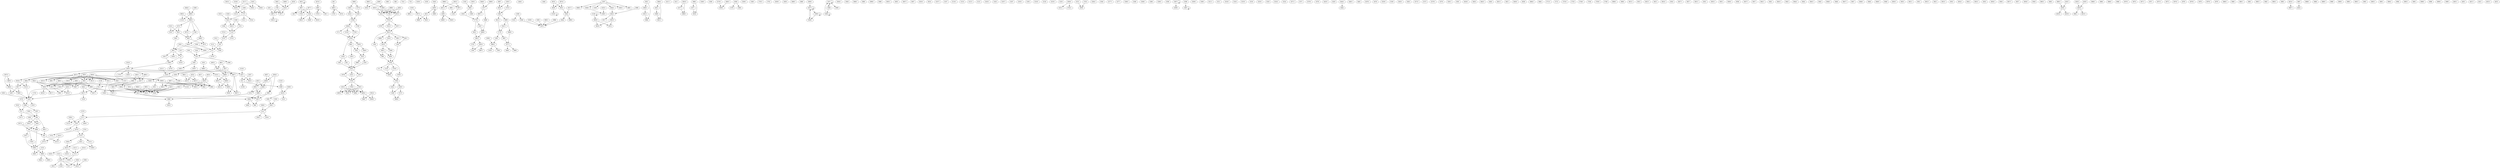 digraph adj {
graph [k=96]
edge [d=-95]
"32+" [l=107 C=3060]
"32-" [l=107 C=3060]
"140+" [l=234 C=4866]
"140-" [l=234 C=4866]
"275+" [l=105 C=2550]
"275-" [l=105 C=2550]
"331+" [l=175 C=20400]
"331-" [l=175 C=20400]
"363+" [l=96 C=255]
"363-" [l=96 C=255]
"366+" [l=97 C=510]
"366-" [l=97 C=510]
"394+" [l=153 C=14790]
"394-" [l=153 C=14790]
"491+" [l=4111 C=62013]
"491-" [l=4111 C=62013]
"514+" [l=109 C=3570]
"514-" [l=109 C=3570]
"517+" [l=105 C=2550]
"517-" [l=105 C=2550]
"520+" [l=106 C=2805]
"520-" [l=106 C=2805]
"571+" [l=188 C=3673]
"571-" [l=188 C=3673]
"598+" [l=1358 C=12988]
"598-" [l=1358 C=12988]
"724+" [l=1220 C=58476]
"724-" [l=1220 C=58476]
"842+" [l=481 C=9414]
"842-" [l=481 C=9414]
"860+" [l=254 C=5630]
"860-" [l=254 C=5630]
"909+" [l=146 C=1598]
"909-" [l=146 C=1598]
"1029+" [l=297 C=1628]
"1029-" [l=297 C=1628]
"1132+" [l=99 C=1020]
"1132-" [l=99 C=1020]
"1185+" [l=242 C=8154]
"1185-" [l=242 C=8154]
"1221+" [l=191 C=801]
"1221-" [l=191 C=801]
"1265+" [l=252 C=3440]
"1265-" [l=252 C=3440]
"1326+" [l=137 C=760]
"1326-" [l=137 C=760]
"1382+" [l=725 C=9707]
"1382-" [l=725 C=9707]
"1385+" [l=438 C=13223]
"1385-" [l=438 C=13223]
"1454+" [l=191 C=6725]
"1454-" [l=191 C=6725]
"1455+" [l=209 C=10225]
"1455-" [l=209 C=10225]
"1456+" [l=149 C=6493]
"1456-" [l=149 C=6493]
"1484+" [l=234 C=553]
"1484-" [l=234 C=553]
"1492+" [l=190 C=1802]
"1492-" [l=190 C=1802]
"1580+" [l=149 C=7007]
"1580-" [l=149 C=7007]
"1593+" [l=213 C=4462]
"1593-" [l=213 C=4462]
"1735+" [l=264 C=4581]
"1735-" [l=264 C=4581]
"1785+" [l=315 C=5046]
"1785-" [l=315 C=5046]
"1861+" [l=146 C=3019]
"1861-" [l=146 C=3019]
"1902+" [l=156 C=3495]
"1902-" [l=156 C=3495]
"1917+" [l=295 C=1768]
"1917-" [l=295 C=1768]
"1925+" [l=381 C=3720]
"1925-" [l=381 C=3720]
"1978+" [l=191 C=3736]
"1978-" [l=191 C=3736]
"2013+" [l=191 C=4569]
"2013-" [l=191 C=4569]
"2046+" [l=285 C=1176]
"2046-" [l=285 C=1176]
"2060+" [l=191 C=457]
"2060-" [l=191 C=457]
"2129+" [l=188 C=4642]
"2129-" [l=188 C=4642]
"2133+" [l=188 C=2863]
"2133-" [l=188 C=2863]
"2183+" [l=239 C=1690]
"2183-" [l=239 C=1690]
"2205+" [l=195 C=5111]
"2205-" [l=195 C=5111]
"2207+" [l=190 C=8863]
"2207-" [l=190 C=8863]
"2245+" [l=181 C=839]
"2245-" [l=181 C=839]
"2253+" [l=541 C=6932]
"2253-" [l=541 C=6932]
"2267+" [l=192 C=3951]
"2267-" [l=192 C=3951]
"2280+" [l=269 C=1546]
"2280-" [l=269 C=1546]
"2304+" [l=191 C=1045]
"2304-" [l=191 C=1045]
"2345+" [l=150 C=4097]
"2345-" [l=150 C=4097]
"2369+" [l=146 C=739]
"2369-" [l=146 C=739]
"2377+" [l=167 C=2665]
"2377-" [l=167 C=2665]
"2395+" [l=281 C=2071]
"2395-" [l=281 C=2071]
"2409+" [l=129 C=660]
"2409-" [l=129 C=660]
"2411+" [l=214 C=497]
"2411-" [l=214 C=497]
"2425+" [l=169 C=4062]
"2425-" [l=169 C=4062]
"2477+" [l=401 C=6194]
"2477-" [l=401 C=6194]
"2511+" [l=150 C=184]
"2511-" [l=150 C=184]
"2525+" [l=189 C=3227]
"2525-" [l=189 C=3227]
"2569+" [l=201 C=699]
"2569-" [l=201 C=699]
"2575+" [l=191 C=2075]
"2575-" [l=191 C=2075]
"2578+" [l=204 C=642]
"2578-" [l=204 C=642]
"2580+" [l=191 C=286]
"2580-" [l=191 C=286]
"2590+" [l=112 C=45]
"2590-" [l=112 C=45]
"2602+" [l=112 C=461]
"2602-" [l=112 C=461]
"2618+" [l=192 C=2663]
"2618-" [l=192 C=2663]
"2641+" [l=191 C=2108]
"2641-" [l=191 C=2108]
"2644+" [l=196 C=506]
"2644-" [l=196 C=506]
"2645+" [l=137 C=842]
"2645-" [l=137 C=842]
"2651+" [l=168 C=1179]
"2651-" [l=168 C=1179]
"2669+" [l=191 C=422]
"2669-" [l=191 C=422]
"2690+" [l=192 C=1839]
"2690-" [l=192 C=1839]
"2696+" [l=310 C=2342]
"2696-" [l=310 C=2342]
"2702+" [l=264 C=834]
"2702-" [l=264 C=834]
"2703+" [l=289 C=2243]
"2703-" [l=289 C=2243]
"2749+" [l=191 C=317]
"2749-" [l=191 C=317]
"2779+" [l=155 C=1740]
"2779-" [l=155 C=1740]
"2784+" [l=191 C=1908]
"2784-" [l=191 C=1908]
"2830+" [l=156 C=2408]
"2830-" [l=156 C=2408]
"2837+" [l=228 C=1388]
"2837-" [l=228 C=1388]
"2839+" [l=268 C=586]
"2839-" [l=268 C=586]
"2844+" [l=191 C=450]
"2844-" [l=191 C=450]
"2865+" [l=123 C=641]
"2865-" [l=123 C=641]
"2880+" [l=269 C=1295]
"2880-" [l=269 C=1295]
"2886+" [l=121 C=402]
"2886-" [l=121 C=402]
"2888+" [l=194 C=2169]
"2888-" [l=194 C=2169]
"2909+" [l=189 C=1139]
"2909-" [l=189 C=1139]
"2925+" [l=133 C=101]
"2925-" [l=133 C=101]
"2956+" [l=215 C=744]
"2956-" [l=215 C=744]
"2972+" [l=191 C=502]
"2972-" [l=191 C=502]
"2980+" [l=303 C=1413]
"2980-" [l=303 C=1413]
"2996+" [l=280 C=1664]
"2996-" [l=280 C=1664]
"2998+" [l=201 C=661]
"2998-" [l=201 C=661]
"3005+" [l=128 C=92]
"3005-" [l=128 C=92]
"3007+" [l=257 C=1648]
"3007-" [l=257 C=1648]
"3016+" [l=208 C=626]
"3016-" [l=208 C=626]
"3025+" [l=191 C=1200]
"3025-" [l=191 C=1200]
"3043+" [l=131 C=87]
"3043-" [l=131 C=87]
"3046+" [l=191 C=1629]
"3046-" [l=191 C=1629]
"3072+" [l=127 C=66]
"3072-" [l=127 C=66]
"3083+" [l=267 C=997]
"3083-" [l=267 C=997]
"3084+" [l=147 C=2040]
"3084-" [l=147 C=2040]
"3107+" [l=111 C=33]
"3107-" [l=111 C=33]
"3113+" [l=110 C=57]
"3113-" [l=110 C=57]
"3116+" [l=314 C=1056]
"3116-" [l=314 C=1056]
"3118+" [l=128 C=77]
"3118-" [l=128 C=77]
"3122+" [l=209 C=561]
"3122-" [l=209 C=561]
"3139+" [l=138 C=96]
"3139-" [l=138 C=96]
"3150+" [l=138 C=159]
"3150-" [l=138 C=159]
"3159+" [l=203 C=774]
"3159-" [l=203 C=774]
"3163+" [l=194 C=382]
"3163-" [l=194 C=382]
"3180+" [l=140 C=103]
"3180-" [l=140 C=103]
"3187+" [l=196 C=478]
"3187-" [l=196 C=478]
"3190+" [l=150 C=383]
"3190-" [l=150 C=383]
"3195+" [l=139 C=184]
"3195-" [l=139 C=184]
"3206+" [l=205 C=812]
"3206-" [l=205 C=812]
"3213+" [l=134 C=87]
"3213-" [l=134 C=87]
"3217+" [l=152 C=116]
"3217-" [l=152 C=116]
"3218+" [l=212 C=790]
"3218-" [l=212 C=790]
"3220+" [l=230 C=323]
"3220-" [l=230 C=323]
"3221+" [l=118 C=59]
"3221-" [l=118 C=59]
"3228+" [l=191 C=297]
"3228-" [l=191 C=297]
"3231+" [l=193 C=576]
"3231-" [l=193 C=576]
"3260+" [l=127 C=72]
"3260-" [l=127 C=72]
"3261+" [l=109 C=34]
"3261-" [l=109 C=34]
"3264+" [l=202 C=481]
"3264-" [l=202 C=481]
"3265+" [l=172 C=274]
"3265-" [l=172 C=274]
"3266+" [l=122 C=76]
"3266-" [l=122 C=76]
"3267+" [l=173 C=186]
"3267-" [l=173 C=186]
"3268+" [l=132 C=94]
"3268-" [l=132 C=94]
"3269+" [l=191 C=1089]
"3269-" [l=191 C=1089]
"3277+" [l=246 C=401]
"3277-" [l=246 C=401]
"3278+" [l=123 C=57]
"3278-" [l=123 C=57]
"3279+" [l=128 C=90]
"3279-" [l=128 C=90]
"3280+" [l=208 C=570]
"3280-" [l=208 C=570]
"3284+" [l=140 C=136]
"3284-" [l=140 C=136]
"3286+" [l=232 C=718]
"3286-" [l=232 C=718]
"3289+" [l=128 C=125]
"3289-" [l=128 C=125]
"3290+" [l=144 C=139]
"3290-" [l=144 C=139]
"3292+" [l=138 C=129]
"3292-" [l=138 C=129]
"3294+" [l=150 C=244]
"3294-" [l=150 C=244]
"3297+" [l=128 C=148]
"3297-" [l=128 C=148]
"3299+" [l=158 C=128]
"3299-" [l=158 C=128]
"3300+" [l=127 C=90]
"3300-" [l=127 C=90]
"3303+" [l=116 C=44]
"3303-" [l=116 C=44]
"3304+" [l=123 C=69]
"3304-" [l=123 C=69]
"3305+" [l=138 C=88]
"3305-" [l=138 C=88]
"3306+" [l=190 C=1487]
"3306-" [l=190 C=1487]
"3309+" [l=123 C=66]
"3309-" [l=123 C=66]
"3310+" [l=113 C=46]
"3310-" [l=113 C=46]
"3311+" [l=114 C=43]
"3311-" [l=114 C=43]
"3312+" [l=113 C=51]
"3312-" [l=113 C=51]
"3313+" [l=127 C=100]
"3313-" [l=127 C=100]
"3314+" [l=151 C=159]
"3314-" [l=151 C=159]
"3316+" [l=127 C=126]
"3316-" [l=127 C=126]
"3317+" [l=127 C=91]
"3317-" [l=127 C=91]
"3318+" [l=134 C=105]
"3318-" [l=134 C=105]
"3319+" [l=116 C=44]
"3319-" [l=116 C=44]
"3320+" [l=151 C=114]
"3320-" [l=151 C=114]
"3323+" [l=102 C=16]
"3323-" [l=102 C=16]
"3324+" [l=151 C=161]
"3324-" [l=151 C=161]
"3325+" [l=123 C=69]
"3325-" [l=123 C=69]
"3326+" [l=149 C=167]
"3326-" [l=149 C=167]
"3357+" [l=96 C=255]
"3357-" [l=96 C=255]
"3369+" [l=798 C=179265]
"3369-" [l=798 C=179265]
"3370+" [l=651 C=141780]
"3370-" [l=651 C=141780]
"3371+" [l=22028 C=273769]
"3371-" [l=22028 C=273769]
"3372+" [l=172 C=19635]
"3372-" [l=172 C=19635]
"3378+" [l=26375 C=326016]
"3378-" [l=26375 C=326016]
"3381+" [l=435 C=86700]
"3381-" [l=435 C=86700]
"3382+" [l=244 C=37995]
"3382-" [l=244 C=37995]
"3387+" [l=4413 C=715442]
"3387-" [l=4413 C=715442]
"3396+" [l=180 C=21675]
"3396-" [l=180 C=21675]
"3419+" [l=205 C=28050]
"3419-" [l=205 C=28050]
"3420+" [l=7893 C=74545]
"3420-" [l=7893 C=74545]
"3423+" [l=225 C=33150]
"3423-" [l=225 C=33150]
"3429+" [l=125 C=7650]
"3429-" [l=125 C=7650]
"3435+" [l=144 C=12495]
"3435-" [l=144 C=12495]
"3437+" [l=237 C=36210]
"3437-" [l=237 C=36210]
"3443+" [l=147 C=13260]
"3443-" [l=147 C=13260]
"3444+" [l=8050 C=89509]
"3444-" [l=8050 C=89509]
"3452+" [l=173 C=19890]
"3452-" [l=173 C=19890]
"3465+" [l=5630 C=57909]
"3465-" [l=5630 C=57909]
"3474+" [l=9772 C=112901]
"3474-" [l=9772 C=112901]
"3476+" [l=34019 C=373690]
"3476-" [l=34019 C=373690]
"3502+" [l=108 C=3315]
"3502-" [l=108 C=3315]
"3535+" [l=4873 C=33873]
"3535-" [l=4873 C=33873]
"3539+" [l=39056 C=425131]
"3539-" [l=39056 C=425131]
"3540+" [l=13573 C=148810]
"3540-" [l=13573 C=148810]
"3547+" [l=302 C=5485]
"3547-" [l=302 C=5485]
"3563+" [l=9907 C=117728]
"3563-" [l=9907 C=117728]
"3573+" [l=16124 C=176469]
"3573-" [l=16124 C=176469]
"3579+" [l=33037 C=405774]
"3579-" [l=33037 C=405774]
"3585+" [l=7129 C=72113]
"3585-" [l=7129 C=72113]
"3591+" [l=787 C=2933]
"3591-" [l=787 C=2933]
"3612+" [l=407 C=7986]
"3612-" [l=407 C=7986]
"3622+" [l=425 C=59367]
"3622-" [l=425 C=59367]
"3626+" [l=5875 C=55418]
"3626-" [l=5875 C=55418]
"3635+" [l=239 C=7321]
"3635-" [l=239 C=7321]
"3643+" [l=4075 C=40655]
"3643-" [l=4075 C=40655]
"3649+" [l=422 C=4817]
"3649-" [l=422 C=4817]
"3651+" [l=4227 C=42016]
"3651-" [l=4227 C=42016]
"3656+" [l=204 C=12041]
"3656-" [l=204 C=12041]
"3658+" [l=2124 C=17590]
"3658-" [l=2124 C=17590]
"3664+" [l=7510 C=65728]
"3664-" [l=7510 C=65728]
"3682+" [l=3179 C=51086]
"3682-" [l=3179 C=51086]
"3683+" [l=332 C=5926]
"3683-" [l=332 C=5926]
"3687+" [l=272 C=3718]
"3687-" [l=272 C=3718]
"3698+" [l=539 C=10852]
"3698-" [l=539 C=10852]
"3699+" [l=200 C=7088]
"3699-" [l=200 C=7088]
"3713+" [l=586 C=2512]
"3713-" [l=586 C=2512]
"3720+" [l=4759 C=48089]
"3720-" [l=4759 C=48089]
"3732+" [l=295 C=3849]
"3732-" [l=295 C=3849]
"3743+" [l=196 C=1038]
"3743-" [l=196 C=1038]
"3748+" [l=353 C=1544]
"3748-" [l=353 C=1544]
"3749+" [l=379 C=1531]
"3749-" [l=379 C=1531]
"3753+" [l=111 C=148]
"3753-" [l=111 C=148]
"3755+" [l=140 C=142]
"3755-" [l=140 C=142]
"3759+" [l=191 C=2875]
"3759-" [l=191 C=2875]
"3760+" [l=300 C=6270]
"3760-" [l=300 C=6270]
"3763+" [l=660 C=59817]
"3763-" [l=660 C=59817]
"3764+" [l=1499 C=192873]
"3764-" [l=1499 C=192873]
"3766+" [l=616 C=78463]
"3766-" [l=616 C=78463]
"3890+" [l=4241 C=148851]
"3890-" [l=4241 C=148851]
"3891+" [l=44762 C=580032]
"3891-" [l=44762 C=580032]
"3892+" [l=11602 C=201202]
"3892-" [l=11602 C=201202]
"3893+" [l=7275 C=213391]
"3893-" [l=7275 C=213391]
"3894+" [l=4318 C=125935]
"3894-" [l=4318 C=125935]
"3895+" [l=6895 C=155635]
"3895-" [l=6895 C=155635]
"3896+" [l=27189 C=427692]
"3896-" [l=27189 C=427692]
"3897+" [l=27611 C=401151]
"3897-" [l=27611 C=401151]
"3898+" [l=3683 C=45715]
"3898-" [l=3683 C=45715]
"3901+" [l=8790 C=317353]
"3901-" [l=8790 C=317353]
"3902+" [l=46071 C=597264]
"3902-" [l=46071 C=597264]
"3903+" [l=20128 C=741001]
"3903-" [l=20128 C=741001]
"3904+" [l=4056 C=203732]
"3904-" [l=4056 C=203732]
"3905+" [l=2000 C=123335]
"3905-" [l=2000 C=123335]
"3906+" [l=18644 C=269048]
"3906-" [l=18644 C=269048]
"3907+" [l=43008 C=524922]
"3907-" [l=43008 C=524922]
"3908+" [l=78661 C=1043447]
"3908-" [l=78661 C=1043447]
"3909+" [l=25906 C=660260]
"3909-" [l=25906 C=660260]
"3910+" [l=87429 C=1043882]
"3910-" [l=87429 C=1043882]
"3911+" [l=2857 C=119095]
"3911-" [l=2857 C=119095]
"3913+" [l=41006 C=513022]
"3913-" [l=41006 C=513022]
"3914+" [l=101802 C=1281706]
"3914-" [l=101802 C=1281706]
"3915+" [l=40607 C=608210]
"3915-" [l=40607 C=608210]
"3916+" [l=16623 C=178450]
"3916-" [l=16623 C=178450]
"3917+" [l=10642 C=379499]
"3917-" [l=10642 C=379499]
"3918+" [l=4723 C=172941]
"3918-" [l=4723 C=172941]
"3919+" [l=87067 C=1354748]
"3919-" [l=87067 C=1354748]
"3920+" [l=12288 C=162402]
"3920-" [l=12288 C=162402]
"3921+" [l=1216 C=16586]
"3921-" [l=1216 C=16586]
"3922+" [l=44016 C=440795]
"3922-" [l=44016 C=440795]
"3923+" [l=169918 C=2239693]
"3923-" [l=169918 C=2239693]
"3924+" [l=26003 C=301732]
"3924-" [l=26003 C=301732]
"3925+" [l=2423 C=29757]
"3925-" [l=2423 C=29757]
"3926+" [l=3667 C=88857]
"3926-" [l=3667 C=88857]
"3927+" [l=48458 C=571636]
"3927-" [l=48458 C=571636]
"3929+" [l=17115 C=230325]
"3929-" [l=17115 C=230325]
"3931+" [l=76072 C=933256]
"3931-" [l=76072 C=933256]
"3932+" [l=19080 C=278659]
"3932-" [l=19080 C=278659]
"3933+" [l=91699 C=1297964]
"3933-" [l=91699 C=1297964]
"3934+" [l=55775 C=656518]
"3934-" [l=55775 C=656518]
"3935+" [l=115979 C=1394980]
"3935-" [l=115979 C=1394980]
"3936+" [l=92042 C=1124071]
"3936-" [l=92042 C=1124071]
"3937+" [l=82933 C=927814]
"3937-" [l=82933 C=927814]
"3938+" [l=19338 C=217024]
"3938-" [l=19338 C=217024]
"3939+" [l=4796 C=52099]
"3939-" [l=4796 C=52099]
"3940+" [l=48557 C=741501]
"3940-" [l=48557 C=741501]
"3941+" [l=58429 C=687950]
"3941-" [l=58429 C=687950]
"3942+" [l=7907 C=146065]
"3942-" [l=7907 C=146065]
"3943+" [l=34710 C=441605]
"3943-" [l=34710 C=441605]
"3944+" [l=43088 C=479294]
"3944-" [l=43088 C=479294]
"3945+" [l=61657 C=687578]
"3945-" [l=61657 C=687578]
"3946+" [l=5106 C=67924]
"3946-" [l=5106 C=67924]
"3947+" [l=16282 C=156381]
"3947-" [l=16282 C=156381]
"3948+" [l=79620 C=982967]
"3948-" [l=79620 C=982967]
"3949+" [l=114063 C=1278168]
"3949-" [l=114063 C=1278168]
"3950+" [l=90267 C=1162496]
"3950-" [l=90267 C=1162496]
"3951+" [l=35069 C=412899]
"3951-" [l=35069 C=412899]
"3952+" [l=22992 C=276232]
"3952-" [l=22992 C=276232]
"3953+" [l=26578 C=257116]
"3953-" [l=26578 C=257116]
"3954+" [l=45180 C=455551]
"3954-" [l=45180 C=455551]
"3955+" [l=69756 C=787160]
"3955-" [l=69756 C=787160]
"3956+" [l=97195 C=1126284]
"3956-" [l=97195 C=1126284]
"3957+" [l=84743 C=894757]
"3957-" [l=84743 C=894757]
"3958+" [l=5014 C=42993]
"3958-" [l=5014 C=42993]
"3959+" [l=30351 C=365361]
"3959-" [l=30351 C=365361]
"3960+" [l=33225 C=397766]
"3960-" [l=33225 C=397766]
"3961+" [l=54430 C=647001]
"3961-" [l=54430 C=647001]
"3963+" [l=76569 C=847852]
"3963-" [l=76569 C=847852]
"3964+" [l=152508 C=1900637]
"3964-" [l=152508 C=1900637]
"3965+" [l=114465 C=1449892]
"3965-" [l=114465 C=1449892]
"3966+" [l=29064 C=294336]
"3966-" [l=29064 C=294336]
"3967+" [l=8281 C=145134]
"3967-" [l=8281 C=145134]
"3968+" [l=37066 C=393711]
"3968-" [l=37066 C=393711]
"3969+" [l=20434 C=263950]
"3969-" [l=20434 C=263950]
"3970+" [l=36519 C=414562]
"3970-" [l=36519 C=414562]
"3971+" [l=26385 C=274785]
"3971-" [l=26385 C=274785]
"3972+" [l=5400 C=89933]
"3972-" [l=5400 C=89933]
"3973+" [l=39286 C=461420]
"3973-" [l=39286 C=461420]
"3974+" [l=115289 C=1495952]
"3974-" [l=115289 C=1495952]
"3975+" [l=3454 C=109106]
"3975-" [l=3454 C=109106]
"3976+" [l=28098 C=373184]
"3976-" [l=28098 C=373184]
"3977+" [l=10645 C=127551]
"3977-" [l=10645 C=127551]
"3978+" [l=63131 C=753891]
"3978-" [l=63131 C=753891]
"3979+" [l=4047 C=35073]
"3979-" [l=4047 C=35073]
"3980+" [l=30801 C=312657]
"3980-" [l=30801 C=312657]
"3981+" [l=20102 C=172701]
"3981-" [l=20102 C=172701]
"3982+" [l=86213 C=989962]
"3982-" [l=86213 C=989962]
"3983+" [l=20822 C=273128]
"3983-" [l=20822 C=273128]
"3985+" [l=12350 C=129543]
"3985-" [l=12350 C=129543]
"3986+" [l=25595 C=292787]
"3986-" [l=25595 C=292787]
"3987+" [l=15624 C=163148]
"3987-" [l=15624 C=163148]
"3988+" [l=14462 C=145520]
"3988-" [l=14462 C=145520]
"3989+" [l=6238 C=55189]
"3989-" [l=6238 C=55189]
"3990+" [l=17306 C=207690]
"3990-" [l=17306 C=207690]
"3991+" [l=35193 C=428555]
"3991-" [l=35193 C=428555]
"3992+" [l=92246 C=1037125]
"3992-" [l=92246 C=1037125]
"3993+" [l=8505 C=69942]
"3993-" [l=8505 C=69942]
"3994+" [l=19809 C=192883]
"3994-" [l=19809 C=192883]
"3995+" [l=21279 C=187957]
"3995-" [l=21279 C=187957]
"3996+" [l=50171 C=653879]
"3996-" [l=50171 C=653879]
"3997+" [l=29879 C=426929]
"3997-" [l=29879 C=426929]
"3998+" [l=67492 C=782331]
"3998-" [l=67492 C=782331]
"3999+" [l=15907 C=228308]
"3999-" [l=15907 C=228308]
"4001+" [l=7615 C=66678]
"4001-" [l=7615 C=66678]
"4002+" [l=1707 C=33252]
"4002-" [l=1707 C=33252]
"4003+" [l=16616 C=247812]
"4003-" [l=16616 C=247812]
"4004+" [l=21994 C=283954]
"4004-" [l=21994 C=283954]
"4005+" [l=9536 C=166912]
"4005-" [l=9536 C=166912]
"4006+" [l=9361 C=157527]
"4006-" [l=9361 C=157527]
"4007+" [l=7971 C=135890]
"4007-" [l=7971 C=135890]
"4008+" [l=13203 C=186730]
"4008-" [l=13203 C=186730]
"4009+" [l=14018 C=143691]
"4009-" [l=14018 C=143691]
"4010+" [l=111528 C=1388916]
"4010-" [l=111528 C=1388916]
"4011+" [l=106077 C=1311720]
"4011-" [l=106077 C=1311720]
"4012+" [l=17296 C=253890]
"4012-" [l=17296 C=253890]
"4013+" [l=32333 C=354296]
"4013-" [l=32333 C=354296]
"4014+" [l=16306 C=184314]
"4014-" [l=16306 C=184314]
"4015+" [l=131694 C=2002783]
"4015-" [l=131694 C=2002783]
"4016+" [l=35162 C=467453]
"4016-" [l=35162 C=467453]
"4017+" [l=21859 C=271965]
"4017-" [l=21859 C=271965]
"4018+" [l=8345 C=103751]
"4018-" [l=8345 C=103751]
"4019+" [l=79928 C=1056680]
"4019-" [l=79928 C=1056680]
"4020+" [l=1873 C=22848]
"4020-" [l=1873 C=22848]
"4021+" [l=99084 C=1443492]
"4021-" [l=99084 C=1443492]
"4022+" [l=174746 C=2070794]
"4022-" [l=174746 C=2070794]
"4023+" [l=92964 C=1112562]
"4023-" [l=92964 C=1112562]
"4024+" [l=93668 C=1056291]
"4024-" [l=93668 C=1056291]
"4025+" [l=34101 C=314861]
"4025-" [l=34101 C=314861]
"32+" -> "3317+"
"32+" -> "394-" [d=-43]
"32-" -> "3316+"
"32-" -> "3396+" [d=-62]
"140+" -> "3907+" [d=-70]
"140+" -> "3977-" [d=-70]
"275+" -> "2590+"
"275+" -> "3429-"
"275-" -> "2511-"
"275-" -> "3314-"
"275-" -> "3423-" [d=-83]
"331+" -> "3267+"
"331+" -> "3437+"
"331-" -> "3139+"
"331-" -> "3369-" [d=-46]
"363+" -> "2641-"
"363+" -> "366+" [d=-79]
"363-" -> "3313+"
"363-" -> "3372+"
"366+" -> "3072-"
"366+" -> "3443+"
"366-" -> "2972-"
"366-" -> "2749+" [d=-80]
"366-" -> "363-" [d=-79]
"394+" -> "2267+"
"394+" -> "3305+" [d=-60]
"394+" -> "32-" [d=-43]
"394-" -> "2641+"
"394-" -> "3303+" [d=-69]
"394-" -> "3443-" [d=-69]
"491-" -> "2865+"
"514+" -> "2245+"
"514+" -> "3261+"
"514+" -> "517+" [d=-90]
"514-" -> "3266-"
"514-" -> "3381-"
"517+" -> "3300+"
"517+" -> "520+" [d=-93]
"517+" -> "3113+" [d=-93]
"517-" -> "3279+"
"517-" -> "514-" [d=-90]
"520+" -> "3312+"
"520+" -> "3370+"
"520-" -> "3294-"
"520-" -> "517-" [d=-93]
"571+" -> "3764+" [d=-92]
"571-" -> "3656-" [d=-92]
"842+" -> "1185-"
"842-" -> "3622-" [d=-67]
"860+" -> "2837-"
"860+" -> "3084-" [d=-14]
"909+" -> "1265+"
"909+" -> "1902-" [d=-50]
"909-" -> "3764-" [d=-55]
"1132+" -> "1221+"
"1132+" -> "2304+" [d=-77]
"1132+" -> "3452-" [d=-77]
"1132-" -> "3755+"
"1132-" -> "3370-" [d=-93]
"1185+" -> "842-"
"1185+" -> "1385-"
"1185-" -> "3764-"
"1221+" -> "3180+"
"1221-" -> "1132-"
"1265+" -> "3622-" [d=-90]
"1265-" -> "909-"
"1326+" -> "3891+"
"1326+" -> "3972+"
"1382+" -> "2779+"
"1382-" -> "3683+"
"1385+" -> "1185-"
"1385-" -> "3622-"
"1454+" -> "3766+"
"1454-" -> "1580-"
"1455+" -> "3933-"
"1455+" -> "3996-"
"1455+" -> "4003+"
"1455+" -> "4004+"
"1455-" -> "3763+"
"1456+" -> "2575-"
"1456+" -> "1580-" [d=-53]
"1456-" -> "3766+"
"1492+" -> "3894-"
"1492+" -> "3917+"
"1580+" -> "1454+"
"1580+" -> "1456-" [d=-53]
"1580-" -> "3908+"
"1593+" -> "3732+"
"1593+" -> "3635-" [d=-39]
"1735-" -> "3502-" [d=-92]
"1785+" -> "2602+"
"1785-" -> "3907+" [d=-87]
"1785-" -> "3977-" [d=-87]
"1861+" -> "3635+"
"1861+" -> "3732-"
"1861-" -> "3612+"
"1861-" -> "3699-"
"1902+" -> "2830-" [d=-60]
"1902+" -> "909-" [d=-50]
"1902-" -> "2425-"
"1917+" -> "2645-"
"1925-" -> "2886+"
"1978+" -> "3763-" [d=-94]
"1978-" -> "3622+"
"2013+" -> "3622+" [d=-94]
"2013-" -> "3763-"
"2046+" -> "2280+"
"2046-" -> "3297+" [d=-36]
"2060+" -> "2651+"
"2060-" -> "3921+"
"2129+" -> "3764+" [d=-92]
"2129-" -> "3656-" [d=-92]
"2133-" -> "3890-"
"2133-" -> "3903-"
"2183-" -> "3683-"
"2205+" -> "2425+"
"2205-" -> "3622-" [d=-68]
"2207+" -> "3622+" [d=-94]
"2207-" -> "3763-" [d=-94]
"2245-" -> "514-"
"2253+" -> "4005+"
"2253+" -> "4006+"
"2253-" -> "2886-"
"2267+" -> "3396+"
"2267-" -> "394-"
"2280-" -> "2046-"
"2280-" -> "3535-"
"2304+" -> "3423+"
"2304-" -> "1132-" [d=-77]
"2345+" -> "3907+"
"2345+" -> "3977-"
"2345-" -> "2618+"
"2345-" -> "2690-" [d=-87]
"2345-" -> "2602+" [d=-15]
"2369+" -> "3683+"
"2377+" -> "3649-"
"2377+" -> "3969-"
"2377-" -> "3687+"
"2377-" -> "3698-"
"2395+" -> "3683-"
"2409+" -> "2696-"
"2409+" -> "4011-"
"2409-" -> "2696+"
"2409-" -> "3540+"
"2425+" -> "1902+"
"2425+" -> "3046-"
"2425-" -> "2205-"
"2425-" -> "2888-"
"2477+" -> "3960+"
"2477-" -> "3916-"
"2511+" -> "275+"
"2525+" -> "3502-" [d=-93]
"2525-" -> "3904+"
"2525-" -> "3918-"
"2575+" -> "1456-"
"2575-" -> "3908+"
"2578+" -> "3938+"
"2590-" -> "3213+"
"2590-" -> "275-"
"2602-" -> "1785-"
"2602-" -> "2345+" [d=-15]
"2618-" -> "2345+"
"2641+" -> "363-"
"2641-" -> "394+"
"2644+" -> "2645+"
"2644-" -> "3297+" [d=-84]
"2645+" -> "1917-"
"2645+" -> "3923+"
"2645-" -> "2644-"
"2645-" -> "2996+"
"2651+" -> "3964-"
"2651-" -> "2060-"
"2669+" -> "3072-"
"2669+" -> "3443+"
"2669-" -> "3905-" [d=-78]
"2690+" -> "2345+" [d=-87]
"2696+" -> "2409-"
"2696-" -> "2409+"
"2703+" -> "2865-"
"2703-" -> "2865+"
"2749+" -> "3905-"
"2749-" -> "366+" [d=-80]
"2779+" -> "3547-"
"2779+" -> "3612-"
"2779-" -> "1382-"
"2779-" -> "3687-"
"2784+" -> "3933-" [d=-77]
"2784+" -> "3996-" [d=-77]
"2784+" -> "4003+" [d=-77]
"2784+" -> "4004+" [d=-77]
"2784-" -> "3763+"
"2830+" -> "3046+"
"2830+" -> "1902-" [d=-60]
"2830-" -> "3764-" [d=-55]
"2837+" -> "860-"
"2837-" -> "3897+"
"2837-" -> "3898+"
"2837-" -> "4022+"
"2844+" -> "3890+" [d=-34]
"2865+" -> "2703-"
"2865+" -> "3474-"
"2865-" -> "491+"
"2865-" -> "2703+"
"2886+" -> "2253+"
"2886+" -> "3206-"
"2886-" -> "1925+"
"2888+" -> "2425+"
"2888-" -> "3622-" [d=-67]
"2909+" -> "3357+" [d=-92]
"2925+" -> "3429+" [d=-77]
"2972+" -> "366+"
"2972-" -> "3905-" [d=-80]
"2996-" -> "2645+"
"3025+" -> "3763+"
"3025-" -> "3933-" [d=-77]
"3025-" -> "3996-" [d=-77]
"3025-" -> "4003+" [d=-77]
"3025-" -> "4004+" [d=-77]
"3043-" -> "3267+"
"3043-" -> "3437+"
"3046+" -> "2425-"
"3046-" -> "2830-"
"3072+" -> "2669-"
"3072+" -> "366-"
"3083+" -> "3938+"
"3084+" -> "860-" [d=-14]
"3084+" -> "4002-"
"3084-" -> "3897+"
"3084-" -> "3898+"
"3084-" -> "4022+"
"3113-" -> "3294-"
"3113-" -> "517-" [d=-93]
"3118-" -> "3369-"
"3139-" -> "331+"
"3150+" -> "3437-"
"3159+" -> "3159+" [d=-87]
"3159-" -> "3159-" [d=-87]
"3159-" -> "3929+" [d=-62]
"3180-" -> "1221-"
"3180-" -> "3452+"
"3190+" -> "3297+" [d=-67]
"3206+" -> "2886-"
"3206-" -> "3911-"
"3213-" -> "2590+"
"3213-" -> "3429-"
"3217+" -> "3304+"
"3217+" -> "3429+" [d=-58]
"3221+" -> "3419-"
"3228+" -> "3429+"
"3231-" -> "3939-"
"3260+" -> "3419+"
"3261-" -> "514-"
"3265-" -> "3502-"
"3266+" -> "514+"
"3267-" -> "331-"
"3267-" -> "3043+"
"3268-" -> "3890+"
"3269+" -> "3269+"
"3269+" -> "3306+"
"3269-" -> "3269-"
"3269-" -> "3357-"
"3278-" -> "3396-"
"3279-" -> "517+"
"3284-" -> "3435+"
"3289-" -> "3303+"
"3289-" -> "3443-"
"3292-" -> "3381+"
"3294+" -> "3113+"
"3294+" -> "520+"
"3297-" -> "2644+" [d=-84]
"3297-" -> "3682-" [d=-66]
"3297-" -> "3190-" [d=-67]
"3297-" -> "2046+" [d=-36]
"3297-" -> "3585+" [d=-36]
"3297-" -> "3986+" [d=-86]
"3299-" -> "3387-"
"3300-" -> "517-"
"3303-" -> "3289+"
"3303-" -> "394+" [d=-69]
"3304-" -> "3217-"
"3304-" -> "3435+" [d=-85]
"3305-" -> "394-" [d=-60]
"3306+" -> "3357+" [d=-92]
"3306-" -> "3269-"
"3306-" -> "3357-"
"3310+" -> "3502+"
"3312-" -> "520-"
"3313-" -> "3325-"
"3313-" -> "363+"
"3314+" -> "275+"
"3316-" -> "32+"
"3317-" -> "32-"
"3323-" -> "3423-" [d=-85]
"3325+" -> "3313+"
"3325+" -> "3372+"
"3326-" -> "3423-"
"3357+" -> "3269+"
"3357+" -> "3306+"
"3357+" -> "3357+"
"3357-" -> "3357-"
"3357-" -> "2909-" [d=-92]
"3357-" -> "3306-" [d=-92]
"3369+" -> "3118+"
"3369+" -> "331+" [d=-46]
"3369-" -> "3419+"
"3370+" -> "3753-"
"3370+" -> "1132+" [d=-93]
"3370-" -> "520-"
"3372+" -> "3905-" [d=-78]
"3372-" -> "3325-"
"3372-" -> "363+"
"3381+" -> "514+"
"3381-" -> "3292+"
"3381-" -> "3382+"
"3382+" -> "3419-"
"3382-" -> "3381+"
"3387+" -> "3299+"
"3387+" -> "3387+"
"3387-" -> "3387-"
"3396+" -> "3278+"
"3396+" -> "3502+" [d=-83]
"3396-" -> "2267-"
"3396-" -> "32+" [d=-62]
"3419+" -> "3221-"
"3419+" -> "3382-"
"3419-" -> "3260-"
"3419-" -> "3369+"
"3423+" -> "3326+"
"3423+" -> "3323+" [d=-85]
"3423+" -> "275+" [d=-83]
"3423-" -> "2304-"
"3423-" -> "3452+" [d=-77]
"3429+" -> "275-"
"3429+" -> "3213+"
"3429-" -> "3228-"
"3429-" -> "2925-" [d=-77]
"3429-" -> "3217-" [d=-58]
"3429-" -> "3435+" [d=-48]
"3435-" -> "3284+"
"3435-" -> "3304+" [d=-85]
"3435-" -> "3429+" [d=-48]
"3437+" -> "3150-"
"3437+" -> "3502-" [d=-32]
"3437-" -> "331-"
"3437-" -> "3043+"
"3443+" -> "3289+"
"3443+" -> "394+" [d=-69]
"3443-" -> "2669-"
"3443-" -> "366-"
"3444+" -> "3444-" [d=-50]
"3452+" -> "1132-" [d=-77]
"3452-" -> "3180+"
"3452-" -> "3423+" [d=-77]
"3474+" -> "2865-"
"3502+" -> "3265+"
"3502+" -> "3437-" [d=-32]
"3502+" -> "2525-" [d=-93]
"3502+" -> "1735+" [d=-92]
"3502+" -> "3895+" [d=-92]
"3502+" -> "3918+" [d=-92]
"3502-" -> "3310-"
"3502-" -> "3396-" [d=-83]
"3535+" -> "2280+"
"3540-" -> "2409+"
"3547+" -> "2779-"
"3547-" -> "3699+"
"3585-" -> "3297+" [d=-36]
"3612+" -> "2779-"
"3612-" -> "1861+"
"3622+" -> "1385+"
"3622+" -> "1265-" [d=-90]
"3622+" -> "2205+" [d=-68]
"3622+" -> "842+" [d=-67]
"3622+" -> "2888+" [d=-67]
"3622-" -> "1978+"
"3622-" -> "2013-" [d=-94]
"3622-" -> "2207-" [d=-94]
"3635+" -> "1593-" [d=-39]
"3635+" -> "3997+"
"3635-" -> "1861-"
"3649+" -> "2377-"
"3656+" -> "3759-"
"3656+" -> "571+" [d=-92]
"3656+" -> "2129+" [d=-92]
"3656-" -> "3766-"
"3682+" -> "3297+" [d=-66]
"3683+" -> "2183+"
"3683+" -> "2395-"
"3683-" -> "1382+"
"3683-" -> "2369-"
"3687+" -> "2779+"
"3687-" -> "2377+"
"3698+" -> "2377+"
"3698-" -> "3699+"
"3699+" -> "1861+"
"3699-" -> "3547+"
"3699-" -> "3698+"
"3732+" -> "1861-"
"3732-" -> "1593-"
"3743-" -> "3939-"
"3753+" -> "3370-"
"3755-" -> "1132+"
"3759+" -> "3656-"
"3759-" -> "3764+" [d=-92]
"3760+" -> "3766-"
"3760-" -> "3764+" [d=-92]
"3763+" -> "2013+"
"3763+" -> "1978-" [d=-94]
"3763+" -> "2207+" [d=-94]
"3763-" -> "1455+"
"3763-" -> "2784+"
"3763-" -> "3025-"
"3764+" -> "1185+"
"3764+" -> "909+" [d=-55]
"3764+" -> "2830+" [d=-55]
"3764-" -> "571-" [d=-92]
"3764-" -> "3759+" [d=-92]
"3764-" -> "2129-" [d=-92]
"3764-" -> "3760+" [d=-92]
"3766+" -> "3656+"
"3766+" -> "3760-"
"3766-" -> "1454-"
"3766-" -> "1456+"
"3890+" -> "2133+"
"3890+" -> "3905+" [d=-533]
"3890-" -> "3268+"
"3890-" -> "2844-" [d=-34]
"3891-" -> "1326-"
"3892+" -> "3914-" [d=-1187]
"3892+" -> "4004-" [d=-1187]
"3893+" -> "3894+" [d=-1787]
"3893-" -> "3975-" [d=-1787]
"3894+" -> "1492-"
"3894+" -> "3895-" [d=-601]
"3894-" -> "3893-" [d=-1787]
"3894-" -> "3975-" [d=-1787]
"3895+" -> "3894-" [d=-601]
"3895+" -> "3917+" [d=-601]
"3895-" -> "3502-" [d=-92]
"3896+" -> "3972-" [d=-932]
"3896+" -> "4011+" [d=-932]
"3897+" -> "3934-" [d=-677]
"3897+" -> "4007+" [d=-677]
"3897-" -> "2837+"
"3897-" -> "3084+"
"3898+" -> "4005+"
"3898+" -> "4006+"
"3898-" -> "2837+"
"3898-" -> "3084+"
"3901+" -> "3920+"
"3901+" -> "3959-"
"3901+" -> "4022-"
"3901-" -> "3909-" [d=-1159]
"3901-" -> "3926-" [d=-1159]
"3901-" -> "3967-" [d=-1159]
"3901-" -> "4012-" [d=-1159]
"3902-" -> "3909-" [d=-1159]
"3902-" -> "3926-" [d=-1159]
"3902-" -> "3967-" [d=-1159]
"3902-" -> "4012-" [d=-1159]
"3903+" -> "2133+"
"3903+" -> "3905+" [d=-533]
"3904+" -> "3920+"
"3904+" -> "3959-"
"3904+" -> "4022-"
"3904-" -> "2525+"
"3904-" -> "3917-" [d=-2493]
"3905+" -> "2749-"
"3905+" -> "2972+" [d=-80]
"3905+" -> "2669+" [d=-78]
"3905+" -> "3372-" [d=-78]
"3905-" -> "3890-" [d=-533]
"3905-" -> "3903-" [d=-533]
"3907+" -> "3925+"
"3907-" -> "2345-"
"3907-" -> "1785+" [d=-87]
"3907-" -> "140-" [d=-70]
"3908-" -> "1580+"
"3908-" -> "2575+"
"3909+" -> "3901+" [d=-1159]
"3909+" -> "3902+" [d=-1159]
"3909+" -> "3942-" [d=-1159]
"3909+" -> "3983-" [d=-1159]
"3909-" -> "3920+"
"3909-" -> "3959-"
"3909-" -> "4022-"
"3910-" -> "3920+"
"3910-" -> "3959-"
"3910-" -> "4022-"
"3911+" -> "3206+"
"3911-" -> "3920+"
"3911-" -> "3959-"
"3911-" -> "4022-"
"3913-" -> "3920+"
"3913-" -> "3959-"
"3913-" -> "4022-"
"3914+" -> "3892-" [d=-1187]
"3914+" -> "4009+" [d=-1187]
"3916+" -> "2477+"
"3916+" -> "3960+" [d=-94]
"3917+" -> "3904+" [d=-2493]
"3917+" -> "3918-" [d=-2493]
"3917-" -> "1492-"
"3917-" -> "3895-" [d=-601]
"3918+" -> "2525+"
"3918+" -> "3917-" [d=-2493]
"3918-" -> "3502-" [d=-92]
"3919-" -> "3923-" [d=-1222]
"3919-" -> "3929-" [d=-1222]
"3920-" -> "3901-"
"3920-" -> "3904-"
"3920-" -> "3909+"
"3920-" -> "3910+"
"3920-" -> "3911+"
"3920-" -> "3913+"
"3920-" -> "3940-"
"3920-" -> "3991-"
"3920-" -> "4023+"
"3921-" -> "2060+"
"3921-" -> "3964-" [d=-197]
"3923+" -> "3919+" [d=-1222]
"3923+" -> "3974-" [d=-1222]
"3923-" -> "2645-"
"3925+" -> "3925+"
"3925-" -> "3907-"
"3925-" -> "3925-"
"3926+" -> "3901+" [d=-1159]
"3926+" -> "3902+" [d=-1159]
"3926+" -> "3942-" [d=-1159]
"3926+" -> "3983-" [d=-1159]
"3926-" -> "4016+"
"3926-" -> "4017+"
"3929+" -> "3919+" [d=-1222]
"3929+" -> "3974-" [d=-1222]
"3929-" -> "3159+" [d=-62]
"3932+" -> "3972-" [d=-932]
"3932+" -> "4011+" [d=-932]
"3933+" -> "1455-"
"3933+" -> "2784-" [d=-77]
"3933+" -> "3025+" [d=-77]
"3934+" -> "3897-" [d=-677]
"3934+" -> "4008+" [d=-677]
"3938-" -> "2578-"
"3938-" -> "3083-"
"3939+" -> "3231+"
"3939+" -> "3743+"
"3940+" -> "3920+"
"3940+" -> "3959-"
"3940+" -> "4022-"
"3942+" -> "3909-" [d=-1159]
"3942+" -> "3926-" [d=-1159]
"3942+" -> "3967-" [d=-1159]
"3942+" -> "4012-" [d=-1159]
"3959+" -> "3901-"
"3959+" -> "3904-"
"3959+" -> "3909+"
"3959+" -> "3910+"
"3959+" -> "3911+"
"3959+" -> "3913+"
"3959+" -> "3940-"
"3959+" -> "3991-"
"3959+" -> "4023+"
"3960-" -> "2477-"
"3960-" -> "3916-" [d=-94]
"3961+" -> "4012+" [d=-526]
"3961+" -> "4013+" [d=-526]
"3964+" -> "2651-"
"3964+" -> "3921+" [d=-197]
"3965+" -> "4020-" [d=-1174]
"3967+" -> "3901+" [d=-1159]
"3967+" -> "3902+" [d=-1159]
"3967+" -> "3942-" [d=-1159]
"3967+" -> "3983-" [d=-1159]
"3969+" -> "2377-"
"3972+" -> "3896-" [d=-932]
"3972+" -> "3932-" [d=-932]
"3972-" -> "1326-"
"3974+" -> "3923-" [d=-1222]
"3974+" -> "3929-" [d=-1222]
"3975+" -> "3893+" [d=-1787]
"3975+" -> "3894+" [d=-1787]
"3977+" -> "2345-"
"3977+" -> "1785+" [d=-87]
"3977+" -> "140-" [d=-70]
"3983+" -> "3909-" [d=-1159]
"3983+" -> "3926-" [d=-1159]
"3983+" -> "3967-" [d=-1159]
"3983+" -> "4012-" [d=-1159]
"3986-" -> "3297+" [d=-86]
"3987-" -> "4024-"
"3991+" -> "3920+"
"3991+" -> "3959-"
"3991+" -> "4022-"
"3996+" -> "1455-"
"3996+" -> "2784-" [d=-77]
"3996+" -> "3025+" [d=-77]
"3997-" -> "3635-"
"4002+" -> "3084-"
"4003-" -> "1455-"
"4003-" -> "2784-" [d=-77]
"4003-" -> "3025+" [d=-77]
"4004+" -> "3892-" [d=-1187]
"4004+" -> "4009+" [d=-1187]
"4004-" -> "1455-"
"4004-" -> "2784-" [d=-77]
"4004-" -> "3025+" [d=-77]
"4005+" -> "4008-" [d=-1109]
"4005+" -> "4015+" [d=-1109]
"4005-" -> "2253-"
"4005-" -> "3898-"
"4006+" -> "4008-" [d=-1109]
"4006+" -> "4015+" [d=-1109]
"4006-" -> "2253-"
"4006-" -> "3898-"
"4007-" -> "3897-" [d=-677]
"4007-" -> "4008+" [d=-677]
"4008+" -> "4005-" [d=-1109]
"4008+" -> "4006-" [d=-1109]
"4008-" -> "3934-" [d=-677]
"4008-" -> "4007+" [d=-677]
"4009-" -> "3914-" [d=-1187]
"4009-" -> "4004-" [d=-1187]
"4010-" -> "4020-" [d=-1174]
"4011+" -> "2409-"
"4011-" -> "3896-" [d=-932]
"4011-" -> "3932-" [d=-932]
"4012+" -> "3901+" [d=-1159]
"4012+" -> "3902+" [d=-1159]
"4012+" -> "3942-" [d=-1159]
"4012+" -> "3983-" [d=-1159]
"4012-" -> "3961-" [d=-526]
"4012-" -> "4014+" [d=-526]
"4013-" -> "3961-" [d=-526]
"4013-" -> "4014+" [d=-526]
"4014-" -> "4012+" [d=-526]
"4014-" -> "4013+" [d=-526]
"4015-" -> "4005-" [d=-1109]
"4015-" -> "4006-" [d=-1109]
"4016-" -> "3926+"
"4017-" -> "3926+"
"4018-" -> "4020+" [d=-698]
"4019-" -> "4020+" [d=-698]
"4020+" -> "3965-" [d=-1174]
"4020+" -> "4010+" [d=-1174]
"4020-" -> "4018+" [d=-698]
"4020-" -> "4019+" [d=-698]
"4022+" -> "3901-"
"4022+" -> "3904-"
"4022+" -> "3909+"
"4022+" -> "3910+"
"4022+" -> "3911+"
"4022+" -> "3913+"
"4022+" -> "3940-"
"4022+" -> "3991-"
"4022+" -> "4023+"
"4022-" -> "2837+"
"4022-" -> "3084+"
"4023-" -> "3920+"
"4023-" -> "3959-"
"4023-" -> "4022-"
"4024+" -> "3987+"
}

